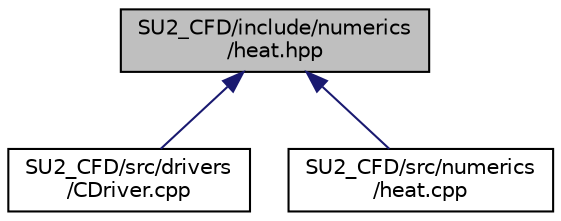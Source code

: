 digraph "SU2_CFD/include/numerics/heat.hpp"
{
 // LATEX_PDF_SIZE
  edge [fontname="Helvetica",fontsize="10",labelfontname="Helvetica",labelfontsize="10"];
  node [fontname="Helvetica",fontsize="10",shape=record];
  Node1 [label="SU2_CFD/include/numerics\l/heat.hpp",height=0.2,width=0.4,color="black", fillcolor="grey75", style="filled", fontcolor="black",tooltip="Declarations of numerics classes for heat transfer problems."];
  Node1 -> Node2 [dir="back",color="midnightblue",fontsize="10",style="solid",fontname="Helvetica"];
  Node2 [label="SU2_CFD/src/drivers\l/CDriver.cpp",height=0.2,width=0.4,color="black", fillcolor="white", style="filled",URL="$CDriver_8cpp.html",tooltip="The main subroutines for driving single or multi-zone problems."];
  Node1 -> Node3 [dir="back",color="midnightblue",fontsize="10",style="solid",fontname="Helvetica"];
  Node3 [label="SU2_CFD/src/numerics\l/heat.cpp",height=0.2,width=0.4,color="black", fillcolor="white", style="filled",URL="$heat_8cpp.html",tooltip="Implementation of numerics classes for heat transfer."];
}
